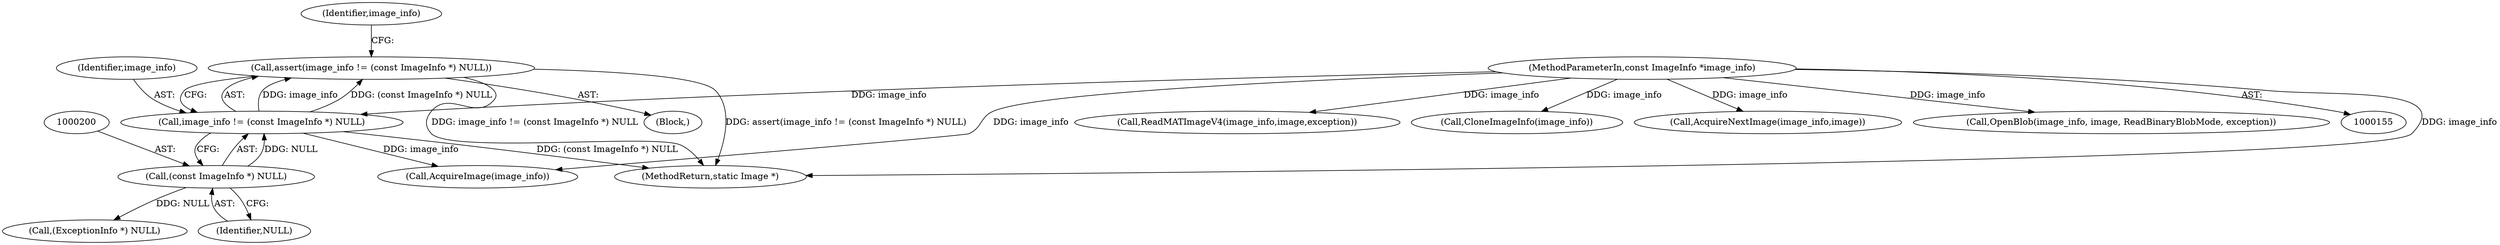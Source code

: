 digraph "0_ImageMagick_437a35e57db5ec078f4a3ccbf71f941276e88430@API" {
"1000196" [label="(Call,assert(image_info != (const ImageInfo *) NULL))"];
"1000197" [label="(Call,image_info != (const ImageInfo *) NULL)"];
"1000156" [label="(MethodParameterIn,const ImageInfo *image_info)"];
"1000199" [label="(Call,(const ImageInfo *) NULL)"];
"1000205" [label="(Identifier,image_info)"];
"1000197" [label="(Call,image_info != (const ImageInfo *) NULL)"];
"1000198" [label="(Identifier,image_info)"];
"1000156" [label="(MethodParameterIn,const ImageInfo *image_info)"];
"1000281" [label="(Call,ReadMATImageV4(image_info,image,exception))"];
"1001827" [label="(MethodReturn,static Image *)"];
"1000228" [label="(Call,AcquireImage(image_info))"];
"1000158" [label="(Block,)"];
"1000199" [label="(Call,(const ImageInfo *) NULL)"];
"1000211" [label="(Call,(ExceptionInfo *) NULL)"];
"1000201" [label="(Identifier,NULL)"];
"1000252" [label="(Call,CloneImageInfo(image_info))"];
"1001606" [label="(Call,AcquireNextImage(image_info,image))"];
"1000232" [label="(Call,OpenBlob(image_info, image, ReadBinaryBlobMode, exception))"];
"1000196" [label="(Call,assert(image_info != (const ImageInfo *) NULL))"];
"1000196" -> "1000158"  [label="AST: "];
"1000196" -> "1000197"  [label="CFG: "];
"1000197" -> "1000196"  [label="AST: "];
"1000205" -> "1000196"  [label="CFG: "];
"1000196" -> "1001827"  [label="DDG: image_info != (const ImageInfo *) NULL"];
"1000196" -> "1001827"  [label="DDG: assert(image_info != (const ImageInfo *) NULL)"];
"1000197" -> "1000196"  [label="DDG: image_info"];
"1000197" -> "1000196"  [label="DDG: (const ImageInfo *) NULL"];
"1000197" -> "1000199"  [label="CFG: "];
"1000198" -> "1000197"  [label="AST: "];
"1000199" -> "1000197"  [label="AST: "];
"1000197" -> "1001827"  [label="DDG: (const ImageInfo *) NULL"];
"1000156" -> "1000197"  [label="DDG: image_info"];
"1000199" -> "1000197"  [label="DDG: NULL"];
"1000197" -> "1000228"  [label="DDG: image_info"];
"1000156" -> "1000155"  [label="AST: "];
"1000156" -> "1001827"  [label="DDG: image_info"];
"1000156" -> "1000228"  [label="DDG: image_info"];
"1000156" -> "1000232"  [label="DDG: image_info"];
"1000156" -> "1000252"  [label="DDG: image_info"];
"1000156" -> "1000281"  [label="DDG: image_info"];
"1000156" -> "1001606"  [label="DDG: image_info"];
"1000199" -> "1000201"  [label="CFG: "];
"1000200" -> "1000199"  [label="AST: "];
"1000201" -> "1000199"  [label="AST: "];
"1000199" -> "1000211"  [label="DDG: NULL"];
}

